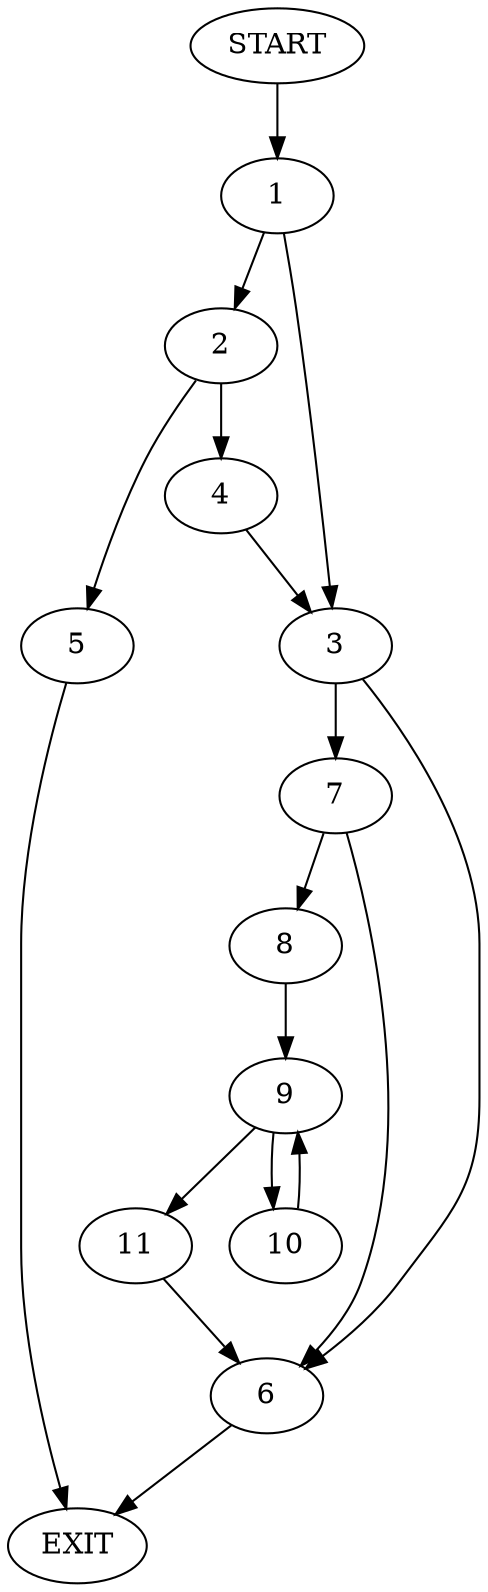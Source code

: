 digraph {
0 [label="START"]
12 [label="EXIT"]
0 -> 1
1 -> 2
1 -> 3
2 -> 4
2 -> 5
3 -> 6
3 -> 7
5 -> 12
4 -> 3
6 -> 12
7 -> 6
7 -> 8
8 -> 9
9 -> 10
9 -> 11
11 -> 6
10 -> 9
}
